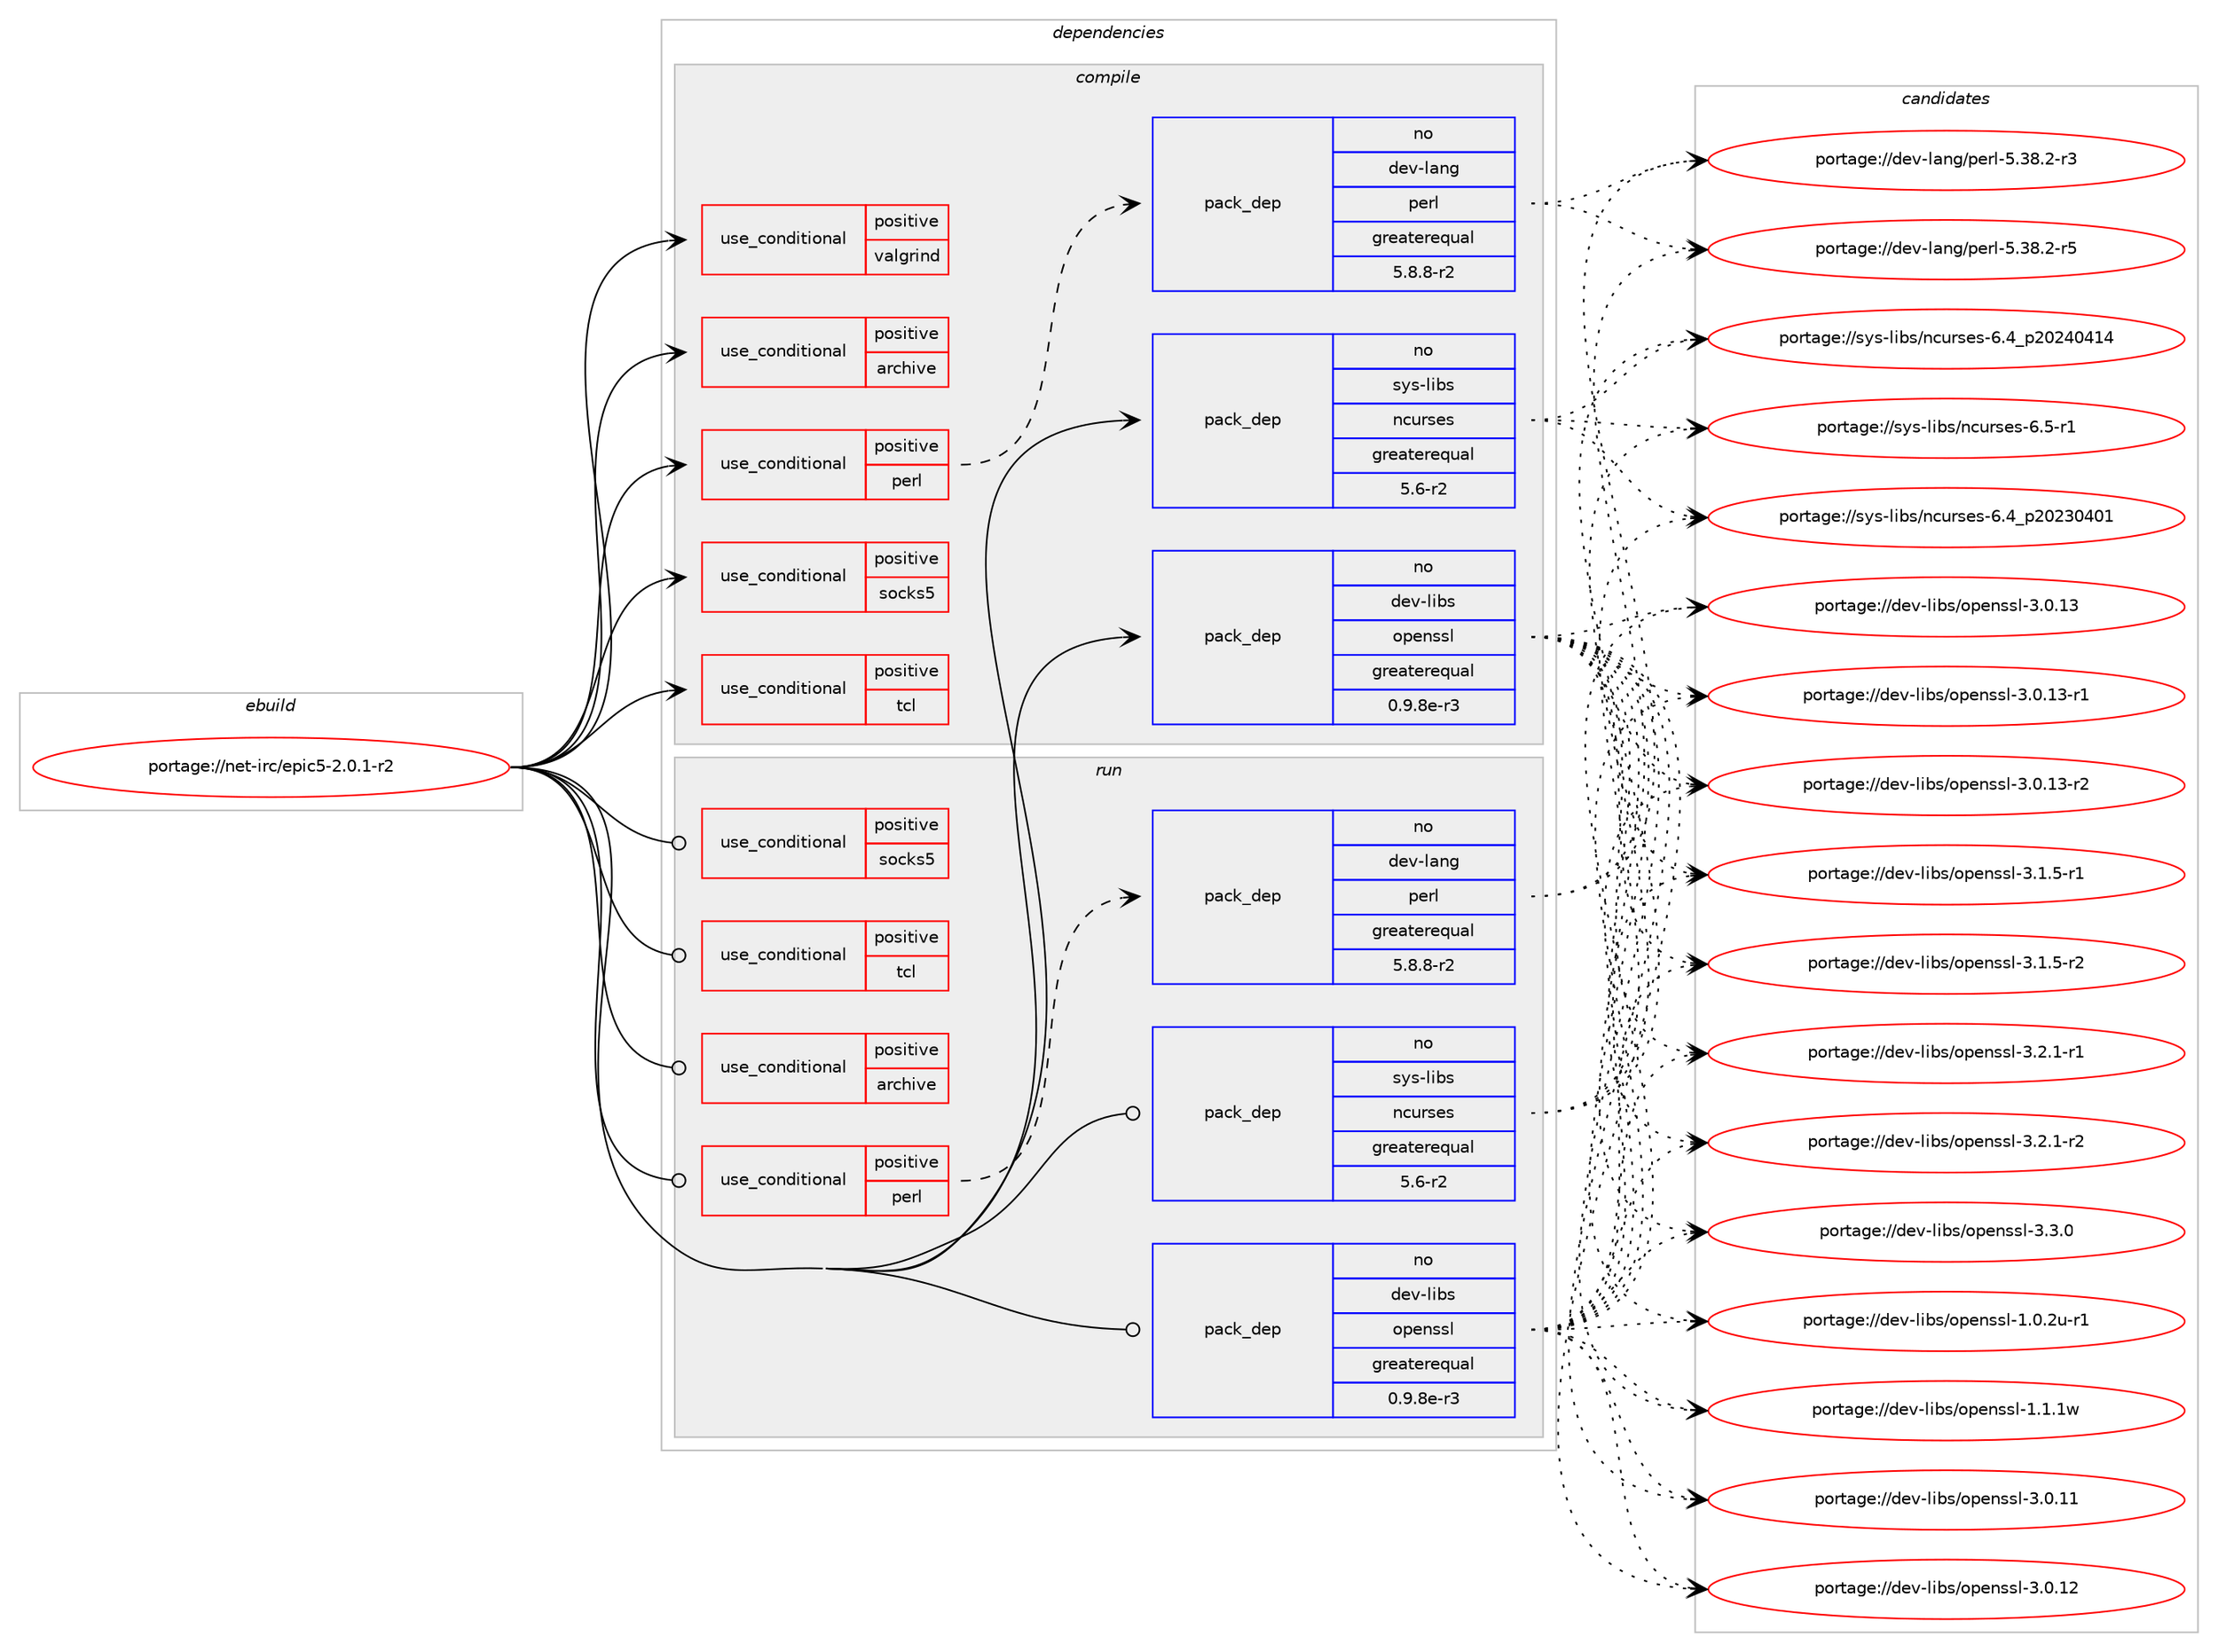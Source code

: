 digraph prolog {

# *************
# Graph options
# *************

newrank=true;
concentrate=true;
compound=true;
graph [rankdir=LR,fontname=Helvetica,fontsize=10,ranksep=1.5];#, ranksep=2.5, nodesep=0.2];
edge  [arrowhead=vee];
node  [fontname=Helvetica,fontsize=10];

# **********
# The ebuild
# **********

subgraph cluster_leftcol {
color=gray;
rank=same;
label=<<i>ebuild</i>>;
id [label="portage://net-irc/epic5-2.0.1-r2", color=red, width=4, href="../net-irc/epic5-2.0.1-r2.svg"];
}

# ****************
# The dependencies
# ****************

subgraph cluster_midcol {
color=gray;
label=<<i>dependencies</i>>;
subgraph cluster_compile {
fillcolor="#eeeeee";
style=filled;
label=<<i>compile</i>>;
subgraph cond236 {
dependency285 [label=<<TABLE BORDER="0" CELLBORDER="1" CELLSPACING="0" CELLPADDING="4"><TR><TD ROWSPAN="3" CELLPADDING="10">use_conditional</TD></TR><TR><TD>positive</TD></TR><TR><TD>archive</TD></TR></TABLE>>, shape=none, color=red];
# *** BEGIN UNKNOWN DEPENDENCY TYPE (TODO) ***
# dependency285 -> package_dependency(portage://net-irc/epic5-2.0.1-r2,install,no,app-arch,libarchive,none,[,,],[],[])
# *** END UNKNOWN DEPENDENCY TYPE (TODO) ***

}
id:e -> dependency285:w [weight=20,style="solid",arrowhead="vee"];
subgraph cond237 {
dependency286 [label=<<TABLE BORDER="0" CELLBORDER="1" CELLSPACING="0" CELLPADDING="4"><TR><TD ROWSPAN="3" CELLPADDING="10">use_conditional</TD></TR><TR><TD>positive</TD></TR><TR><TD>perl</TD></TR></TABLE>>, shape=none, color=red];
subgraph pack49 {
dependency287 [label=<<TABLE BORDER="0" CELLBORDER="1" CELLSPACING="0" CELLPADDING="4" WIDTH="220"><TR><TD ROWSPAN="6" CELLPADDING="30">pack_dep</TD></TR><TR><TD WIDTH="110">no</TD></TR><TR><TD>dev-lang</TD></TR><TR><TD>perl</TD></TR><TR><TD>greaterequal</TD></TR><TR><TD>5.8.8-r2</TD></TR></TABLE>>, shape=none, color=blue];
}
dependency286:e -> dependency287:w [weight=20,style="dashed",arrowhead="vee"];
}
id:e -> dependency286:w [weight=20,style="solid",arrowhead="vee"];
subgraph cond238 {
dependency288 [label=<<TABLE BORDER="0" CELLBORDER="1" CELLSPACING="0" CELLPADDING="4"><TR><TD ROWSPAN="3" CELLPADDING="10">use_conditional</TD></TR><TR><TD>positive</TD></TR><TR><TD>socks5</TD></TR></TABLE>>, shape=none, color=red];
# *** BEGIN UNKNOWN DEPENDENCY TYPE (TODO) ***
# dependency288 -> package_dependency(portage://net-irc/epic5-2.0.1-r2,install,no,net-proxy,dante,none,[,,],[],[])
# *** END UNKNOWN DEPENDENCY TYPE (TODO) ***

}
id:e -> dependency288:w [weight=20,style="solid",arrowhead="vee"];
subgraph cond239 {
dependency289 [label=<<TABLE BORDER="0" CELLBORDER="1" CELLSPACING="0" CELLPADDING="4"><TR><TD ROWSPAN="3" CELLPADDING="10">use_conditional</TD></TR><TR><TD>positive</TD></TR><TR><TD>tcl</TD></TR></TABLE>>, shape=none, color=red];
# *** BEGIN UNKNOWN DEPENDENCY TYPE (TODO) ***
# dependency289 -> package_dependency(portage://net-irc/epic5-2.0.1-r2,install,no,dev-lang,tcl,none,[,,],[slot(0),equal],[])
# *** END UNKNOWN DEPENDENCY TYPE (TODO) ***

}
id:e -> dependency289:w [weight=20,style="solid",arrowhead="vee"];
subgraph cond240 {
dependency290 [label=<<TABLE BORDER="0" CELLBORDER="1" CELLSPACING="0" CELLPADDING="4"><TR><TD ROWSPAN="3" CELLPADDING="10">use_conditional</TD></TR><TR><TD>positive</TD></TR><TR><TD>valgrind</TD></TR></TABLE>>, shape=none, color=red];
# *** BEGIN UNKNOWN DEPENDENCY TYPE (TODO) ***
# dependency290 -> package_dependency(portage://net-irc/epic5-2.0.1-r2,install,no,dev-debug,valgrind,none,[,,],[],[])
# *** END UNKNOWN DEPENDENCY TYPE (TODO) ***

}
id:e -> dependency290:w [weight=20,style="solid",arrowhead="vee"];
subgraph pack50 {
dependency291 [label=<<TABLE BORDER="0" CELLBORDER="1" CELLSPACING="0" CELLPADDING="4" WIDTH="220"><TR><TD ROWSPAN="6" CELLPADDING="30">pack_dep</TD></TR><TR><TD WIDTH="110">no</TD></TR><TR><TD>dev-libs</TD></TR><TR><TD>openssl</TD></TR><TR><TD>greaterequal</TD></TR><TR><TD>0.9.8e-r3</TD></TR></TABLE>>, shape=none, color=blue];
}
id:e -> dependency291:w [weight=20,style="solid",arrowhead="vee"];
subgraph pack51 {
dependency292 [label=<<TABLE BORDER="0" CELLBORDER="1" CELLSPACING="0" CELLPADDING="4" WIDTH="220"><TR><TD ROWSPAN="6" CELLPADDING="30">pack_dep</TD></TR><TR><TD WIDTH="110">no</TD></TR><TR><TD>sys-libs</TD></TR><TR><TD>ncurses</TD></TR><TR><TD>greaterequal</TD></TR><TR><TD>5.6-r2</TD></TR></TABLE>>, shape=none, color=blue];
}
id:e -> dependency292:w [weight=20,style="solid",arrowhead="vee"];
# *** BEGIN UNKNOWN DEPENDENCY TYPE (TODO) ***
# id -> package_dependency(portage://net-irc/epic5-2.0.1-r2,install,no,virtual,libcrypt,none,[,,],any_same_slot,[])
# *** END UNKNOWN DEPENDENCY TYPE (TODO) ***

# *** BEGIN UNKNOWN DEPENDENCY TYPE (TODO) ***
# id -> package_dependency(portage://net-irc/epic5-2.0.1-r2,install,no,virtual,libiconv,none,[,,],[],[])
# *** END UNKNOWN DEPENDENCY TYPE (TODO) ***

}
subgraph cluster_compileandrun {
fillcolor="#eeeeee";
style=filled;
label=<<i>compile and run</i>>;
}
subgraph cluster_run {
fillcolor="#eeeeee";
style=filled;
label=<<i>run</i>>;
subgraph cond241 {
dependency293 [label=<<TABLE BORDER="0" CELLBORDER="1" CELLSPACING="0" CELLPADDING="4"><TR><TD ROWSPAN="3" CELLPADDING="10">use_conditional</TD></TR><TR><TD>positive</TD></TR><TR><TD>archive</TD></TR></TABLE>>, shape=none, color=red];
# *** BEGIN UNKNOWN DEPENDENCY TYPE (TODO) ***
# dependency293 -> package_dependency(portage://net-irc/epic5-2.0.1-r2,run,no,app-arch,libarchive,none,[,,],[],[])
# *** END UNKNOWN DEPENDENCY TYPE (TODO) ***

}
id:e -> dependency293:w [weight=20,style="solid",arrowhead="odot"];
subgraph cond242 {
dependency294 [label=<<TABLE BORDER="0" CELLBORDER="1" CELLSPACING="0" CELLPADDING="4"><TR><TD ROWSPAN="3" CELLPADDING="10">use_conditional</TD></TR><TR><TD>positive</TD></TR><TR><TD>perl</TD></TR></TABLE>>, shape=none, color=red];
subgraph pack52 {
dependency295 [label=<<TABLE BORDER="0" CELLBORDER="1" CELLSPACING="0" CELLPADDING="4" WIDTH="220"><TR><TD ROWSPAN="6" CELLPADDING="30">pack_dep</TD></TR><TR><TD WIDTH="110">no</TD></TR><TR><TD>dev-lang</TD></TR><TR><TD>perl</TD></TR><TR><TD>greaterequal</TD></TR><TR><TD>5.8.8-r2</TD></TR></TABLE>>, shape=none, color=blue];
}
dependency294:e -> dependency295:w [weight=20,style="dashed",arrowhead="vee"];
}
id:e -> dependency294:w [weight=20,style="solid",arrowhead="odot"];
subgraph cond243 {
dependency296 [label=<<TABLE BORDER="0" CELLBORDER="1" CELLSPACING="0" CELLPADDING="4"><TR><TD ROWSPAN="3" CELLPADDING="10">use_conditional</TD></TR><TR><TD>positive</TD></TR><TR><TD>socks5</TD></TR></TABLE>>, shape=none, color=red];
# *** BEGIN UNKNOWN DEPENDENCY TYPE (TODO) ***
# dependency296 -> package_dependency(portage://net-irc/epic5-2.0.1-r2,run,no,net-proxy,dante,none,[,,],[],[])
# *** END UNKNOWN DEPENDENCY TYPE (TODO) ***

}
id:e -> dependency296:w [weight=20,style="solid",arrowhead="odot"];
subgraph cond244 {
dependency297 [label=<<TABLE BORDER="0" CELLBORDER="1" CELLSPACING="0" CELLPADDING="4"><TR><TD ROWSPAN="3" CELLPADDING="10">use_conditional</TD></TR><TR><TD>positive</TD></TR><TR><TD>tcl</TD></TR></TABLE>>, shape=none, color=red];
# *** BEGIN UNKNOWN DEPENDENCY TYPE (TODO) ***
# dependency297 -> package_dependency(portage://net-irc/epic5-2.0.1-r2,run,no,dev-lang,tcl,none,[,,],[slot(0),equal],[])
# *** END UNKNOWN DEPENDENCY TYPE (TODO) ***

}
id:e -> dependency297:w [weight=20,style="solid",arrowhead="odot"];
subgraph pack53 {
dependency298 [label=<<TABLE BORDER="0" CELLBORDER="1" CELLSPACING="0" CELLPADDING="4" WIDTH="220"><TR><TD ROWSPAN="6" CELLPADDING="30">pack_dep</TD></TR><TR><TD WIDTH="110">no</TD></TR><TR><TD>dev-libs</TD></TR><TR><TD>openssl</TD></TR><TR><TD>greaterequal</TD></TR><TR><TD>0.9.8e-r3</TD></TR></TABLE>>, shape=none, color=blue];
}
id:e -> dependency298:w [weight=20,style="solid",arrowhead="odot"];
subgraph pack54 {
dependency299 [label=<<TABLE BORDER="0" CELLBORDER="1" CELLSPACING="0" CELLPADDING="4" WIDTH="220"><TR><TD ROWSPAN="6" CELLPADDING="30">pack_dep</TD></TR><TR><TD WIDTH="110">no</TD></TR><TR><TD>sys-libs</TD></TR><TR><TD>ncurses</TD></TR><TR><TD>greaterequal</TD></TR><TR><TD>5.6-r2</TD></TR></TABLE>>, shape=none, color=blue];
}
id:e -> dependency299:w [weight=20,style="solid",arrowhead="odot"];
# *** BEGIN UNKNOWN DEPENDENCY TYPE (TODO) ***
# id -> package_dependency(portage://net-irc/epic5-2.0.1-r2,run,no,virtual,libcrypt,none,[,,],any_same_slot,[])
# *** END UNKNOWN DEPENDENCY TYPE (TODO) ***

# *** BEGIN UNKNOWN DEPENDENCY TYPE (TODO) ***
# id -> package_dependency(portage://net-irc/epic5-2.0.1-r2,run,no,virtual,libiconv,none,[,,],[],[])
# *** END UNKNOWN DEPENDENCY TYPE (TODO) ***

}
}

# **************
# The candidates
# **************

subgraph cluster_choices {
rank=same;
color=gray;
label=<<i>candidates</i>>;

subgraph choice49 {
color=black;
nodesep=1;
choice100101118451089711010347112101114108455346515646504511451 [label="portage://dev-lang/perl-5.38.2-r3", color=red, width=4,href="../dev-lang/perl-5.38.2-r3.svg"];
choice100101118451089711010347112101114108455346515646504511453 [label="portage://dev-lang/perl-5.38.2-r5", color=red, width=4,href="../dev-lang/perl-5.38.2-r5.svg"];
dependency287:e -> choice100101118451089711010347112101114108455346515646504511451:w [style=dotted,weight="100"];
dependency287:e -> choice100101118451089711010347112101114108455346515646504511453:w [style=dotted,weight="100"];
}
subgraph choice50 {
color=black;
nodesep=1;
choice1001011184510810598115471111121011101151151084549464846501174511449 [label="portage://dev-libs/openssl-1.0.2u-r1", color=red, width=4,href="../dev-libs/openssl-1.0.2u-r1.svg"];
choice100101118451081059811547111112101110115115108454946494649119 [label="portage://dev-libs/openssl-1.1.1w", color=red, width=4,href="../dev-libs/openssl-1.1.1w.svg"];
choice10010111845108105981154711111210111011511510845514648464949 [label="portage://dev-libs/openssl-3.0.11", color=red, width=4,href="../dev-libs/openssl-3.0.11.svg"];
choice10010111845108105981154711111210111011511510845514648464950 [label="portage://dev-libs/openssl-3.0.12", color=red, width=4,href="../dev-libs/openssl-3.0.12.svg"];
choice10010111845108105981154711111210111011511510845514648464951 [label="portage://dev-libs/openssl-3.0.13", color=red, width=4,href="../dev-libs/openssl-3.0.13.svg"];
choice100101118451081059811547111112101110115115108455146484649514511449 [label="portage://dev-libs/openssl-3.0.13-r1", color=red, width=4,href="../dev-libs/openssl-3.0.13-r1.svg"];
choice100101118451081059811547111112101110115115108455146484649514511450 [label="portage://dev-libs/openssl-3.0.13-r2", color=red, width=4,href="../dev-libs/openssl-3.0.13-r2.svg"];
choice1001011184510810598115471111121011101151151084551464946534511449 [label="portage://dev-libs/openssl-3.1.5-r1", color=red, width=4,href="../dev-libs/openssl-3.1.5-r1.svg"];
choice1001011184510810598115471111121011101151151084551464946534511450 [label="portage://dev-libs/openssl-3.1.5-r2", color=red, width=4,href="../dev-libs/openssl-3.1.5-r2.svg"];
choice1001011184510810598115471111121011101151151084551465046494511449 [label="portage://dev-libs/openssl-3.2.1-r1", color=red, width=4,href="../dev-libs/openssl-3.2.1-r1.svg"];
choice1001011184510810598115471111121011101151151084551465046494511450 [label="portage://dev-libs/openssl-3.2.1-r2", color=red, width=4,href="../dev-libs/openssl-3.2.1-r2.svg"];
choice100101118451081059811547111112101110115115108455146514648 [label="portage://dev-libs/openssl-3.3.0", color=red, width=4,href="../dev-libs/openssl-3.3.0.svg"];
dependency291:e -> choice1001011184510810598115471111121011101151151084549464846501174511449:w [style=dotted,weight="100"];
dependency291:e -> choice100101118451081059811547111112101110115115108454946494649119:w [style=dotted,weight="100"];
dependency291:e -> choice10010111845108105981154711111210111011511510845514648464949:w [style=dotted,weight="100"];
dependency291:e -> choice10010111845108105981154711111210111011511510845514648464950:w [style=dotted,weight="100"];
dependency291:e -> choice10010111845108105981154711111210111011511510845514648464951:w [style=dotted,weight="100"];
dependency291:e -> choice100101118451081059811547111112101110115115108455146484649514511449:w [style=dotted,weight="100"];
dependency291:e -> choice100101118451081059811547111112101110115115108455146484649514511450:w [style=dotted,weight="100"];
dependency291:e -> choice1001011184510810598115471111121011101151151084551464946534511449:w [style=dotted,weight="100"];
dependency291:e -> choice1001011184510810598115471111121011101151151084551464946534511450:w [style=dotted,weight="100"];
dependency291:e -> choice1001011184510810598115471111121011101151151084551465046494511449:w [style=dotted,weight="100"];
dependency291:e -> choice1001011184510810598115471111121011101151151084551465046494511450:w [style=dotted,weight="100"];
dependency291:e -> choice100101118451081059811547111112101110115115108455146514648:w [style=dotted,weight="100"];
}
subgraph choice51 {
color=black;
nodesep=1;
choice1151211154510810598115471109911711411510111545544652951125048505148524849 [label="portage://sys-libs/ncurses-6.4_p20230401", color=red, width=4,href="../sys-libs/ncurses-6.4_p20230401.svg"];
choice1151211154510810598115471109911711411510111545544652951125048505248524952 [label="portage://sys-libs/ncurses-6.4_p20240414", color=red, width=4,href="../sys-libs/ncurses-6.4_p20240414.svg"];
choice11512111545108105981154711099117114115101115455446534511449 [label="portage://sys-libs/ncurses-6.5-r1", color=red, width=4,href="../sys-libs/ncurses-6.5-r1.svg"];
dependency292:e -> choice1151211154510810598115471109911711411510111545544652951125048505148524849:w [style=dotted,weight="100"];
dependency292:e -> choice1151211154510810598115471109911711411510111545544652951125048505248524952:w [style=dotted,weight="100"];
dependency292:e -> choice11512111545108105981154711099117114115101115455446534511449:w [style=dotted,weight="100"];
}
subgraph choice52 {
color=black;
nodesep=1;
choice100101118451089711010347112101114108455346515646504511451 [label="portage://dev-lang/perl-5.38.2-r3", color=red, width=4,href="../dev-lang/perl-5.38.2-r3.svg"];
choice100101118451089711010347112101114108455346515646504511453 [label="portage://dev-lang/perl-5.38.2-r5", color=red, width=4,href="../dev-lang/perl-5.38.2-r5.svg"];
dependency295:e -> choice100101118451089711010347112101114108455346515646504511451:w [style=dotted,weight="100"];
dependency295:e -> choice100101118451089711010347112101114108455346515646504511453:w [style=dotted,weight="100"];
}
subgraph choice53 {
color=black;
nodesep=1;
choice1001011184510810598115471111121011101151151084549464846501174511449 [label="portage://dev-libs/openssl-1.0.2u-r1", color=red, width=4,href="../dev-libs/openssl-1.0.2u-r1.svg"];
choice100101118451081059811547111112101110115115108454946494649119 [label="portage://dev-libs/openssl-1.1.1w", color=red, width=4,href="../dev-libs/openssl-1.1.1w.svg"];
choice10010111845108105981154711111210111011511510845514648464949 [label="portage://dev-libs/openssl-3.0.11", color=red, width=4,href="../dev-libs/openssl-3.0.11.svg"];
choice10010111845108105981154711111210111011511510845514648464950 [label="portage://dev-libs/openssl-3.0.12", color=red, width=4,href="../dev-libs/openssl-3.0.12.svg"];
choice10010111845108105981154711111210111011511510845514648464951 [label="portage://dev-libs/openssl-3.0.13", color=red, width=4,href="../dev-libs/openssl-3.0.13.svg"];
choice100101118451081059811547111112101110115115108455146484649514511449 [label="portage://dev-libs/openssl-3.0.13-r1", color=red, width=4,href="../dev-libs/openssl-3.0.13-r1.svg"];
choice100101118451081059811547111112101110115115108455146484649514511450 [label="portage://dev-libs/openssl-3.0.13-r2", color=red, width=4,href="../dev-libs/openssl-3.0.13-r2.svg"];
choice1001011184510810598115471111121011101151151084551464946534511449 [label="portage://dev-libs/openssl-3.1.5-r1", color=red, width=4,href="../dev-libs/openssl-3.1.5-r1.svg"];
choice1001011184510810598115471111121011101151151084551464946534511450 [label="portage://dev-libs/openssl-3.1.5-r2", color=red, width=4,href="../dev-libs/openssl-3.1.5-r2.svg"];
choice1001011184510810598115471111121011101151151084551465046494511449 [label="portage://dev-libs/openssl-3.2.1-r1", color=red, width=4,href="../dev-libs/openssl-3.2.1-r1.svg"];
choice1001011184510810598115471111121011101151151084551465046494511450 [label="portage://dev-libs/openssl-3.2.1-r2", color=red, width=4,href="../dev-libs/openssl-3.2.1-r2.svg"];
choice100101118451081059811547111112101110115115108455146514648 [label="portage://dev-libs/openssl-3.3.0", color=red, width=4,href="../dev-libs/openssl-3.3.0.svg"];
dependency298:e -> choice1001011184510810598115471111121011101151151084549464846501174511449:w [style=dotted,weight="100"];
dependency298:e -> choice100101118451081059811547111112101110115115108454946494649119:w [style=dotted,weight="100"];
dependency298:e -> choice10010111845108105981154711111210111011511510845514648464949:w [style=dotted,weight="100"];
dependency298:e -> choice10010111845108105981154711111210111011511510845514648464950:w [style=dotted,weight="100"];
dependency298:e -> choice10010111845108105981154711111210111011511510845514648464951:w [style=dotted,weight="100"];
dependency298:e -> choice100101118451081059811547111112101110115115108455146484649514511449:w [style=dotted,weight="100"];
dependency298:e -> choice100101118451081059811547111112101110115115108455146484649514511450:w [style=dotted,weight="100"];
dependency298:e -> choice1001011184510810598115471111121011101151151084551464946534511449:w [style=dotted,weight="100"];
dependency298:e -> choice1001011184510810598115471111121011101151151084551464946534511450:w [style=dotted,weight="100"];
dependency298:e -> choice1001011184510810598115471111121011101151151084551465046494511449:w [style=dotted,weight="100"];
dependency298:e -> choice1001011184510810598115471111121011101151151084551465046494511450:w [style=dotted,weight="100"];
dependency298:e -> choice100101118451081059811547111112101110115115108455146514648:w [style=dotted,weight="100"];
}
subgraph choice54 {
color=black;
nodesep=1;
choice1151211154510810598115471109911711411510111545544652951125048505148524849 [label="portage://sys-libs/ncurses-6.4_p20230401", color=red, width=4,href="../sys-libs/ncurses-6.4_p20230401.svg"];
choice1151211154510810598115471109911711411510111545544652951125048505248524952 [label="portage://sys-libs/ncurses-6.4_p20240414", color=red, width=4,href="../sys-libs/ncurses-6.4_p20240414.svg"];
choice11512111545108105981154711099117114115101115455446534511449 [label="portage://sys-libs/ncurses-6.5-r1", color=red, width=4,href="../sys-libs/ncurses-6.5-r1.svg"];
dependency299:e -> choice1151211154510810598115471109911711411510111545544652951125048505148524849:w [style=dotted,weight="100"];
dependency299:e -> choice1151211154510810598115471109911711411510111545544652951125048505248524952:w [style=dotted,weight="100"];
dependency299:e -> choice11512111545108105981154711099117114115101115455446534511449:w [style=dotted,weight="100"];
}
}

}
